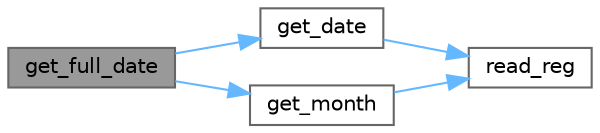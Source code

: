 digraph "get_full_date"
{
 // LATEX_PDF_SIZE
  bgcolor="transparent";
  edge [fontname=Helvetica,fontsize=10,labelfontname=Helvetica,labelfontsize=10];
  node [fontname=Helvetica,fontsize=10,shape=box,height=0.2,width=0.4];
  rankdir="LR";
  Node1 [id="Node000001",label="get_full_date",height=0.2,width=0.4,color="gray40", fillcolor="grey60", style="filled", fontcolor="black",tooltip="Get the date in BCD format."];
  Node1 -> Node2 [id="edge1_Node000001_Node000002",color="steelblue1",style="solid",tooltip=" "];
  Node2 [id="Node000002",label="get_date",height=0.2,width=0.4,color="grey40", fillcolor="white", style="filled",URL="$date_8c.html#a8caf51269a00dcd8d51c4f0118543abf",tooltip="Get the date in BCD format."];
  Node2 -> Node3 [id="edge2_Node000002_Node000003",color="steelblue1",style="solid",tooltip=" "];
  Node3 [id="Node000003",label="read_reg",height=0.2,width=0.4,color="grey40", fillcolor="white", style="filled",URL="$ds1307_8c.html#a6eabf08e23fb4e463ca64022323f04d2",tooltip="Reads a DS1307 register value."];
  Node1 -> Node4 [id="edge3_Node000001_Node000004",color="steelblue1",style="solid",tooltip=" "];
  Node4 [id="Node000004",label="get_month",height=0.2,width=0.4,color="grey40", fillcolor="white", style="filled",URL="$date_8c.html#a2652d27e01e91f3af49843b6dbecd240",tooltip="Get the month in BCD format."];
  Node4 -> Node3 [id="edge4_Node000004_Node000003",color="steelblue1",style="solid",tooltip=" "];
}
